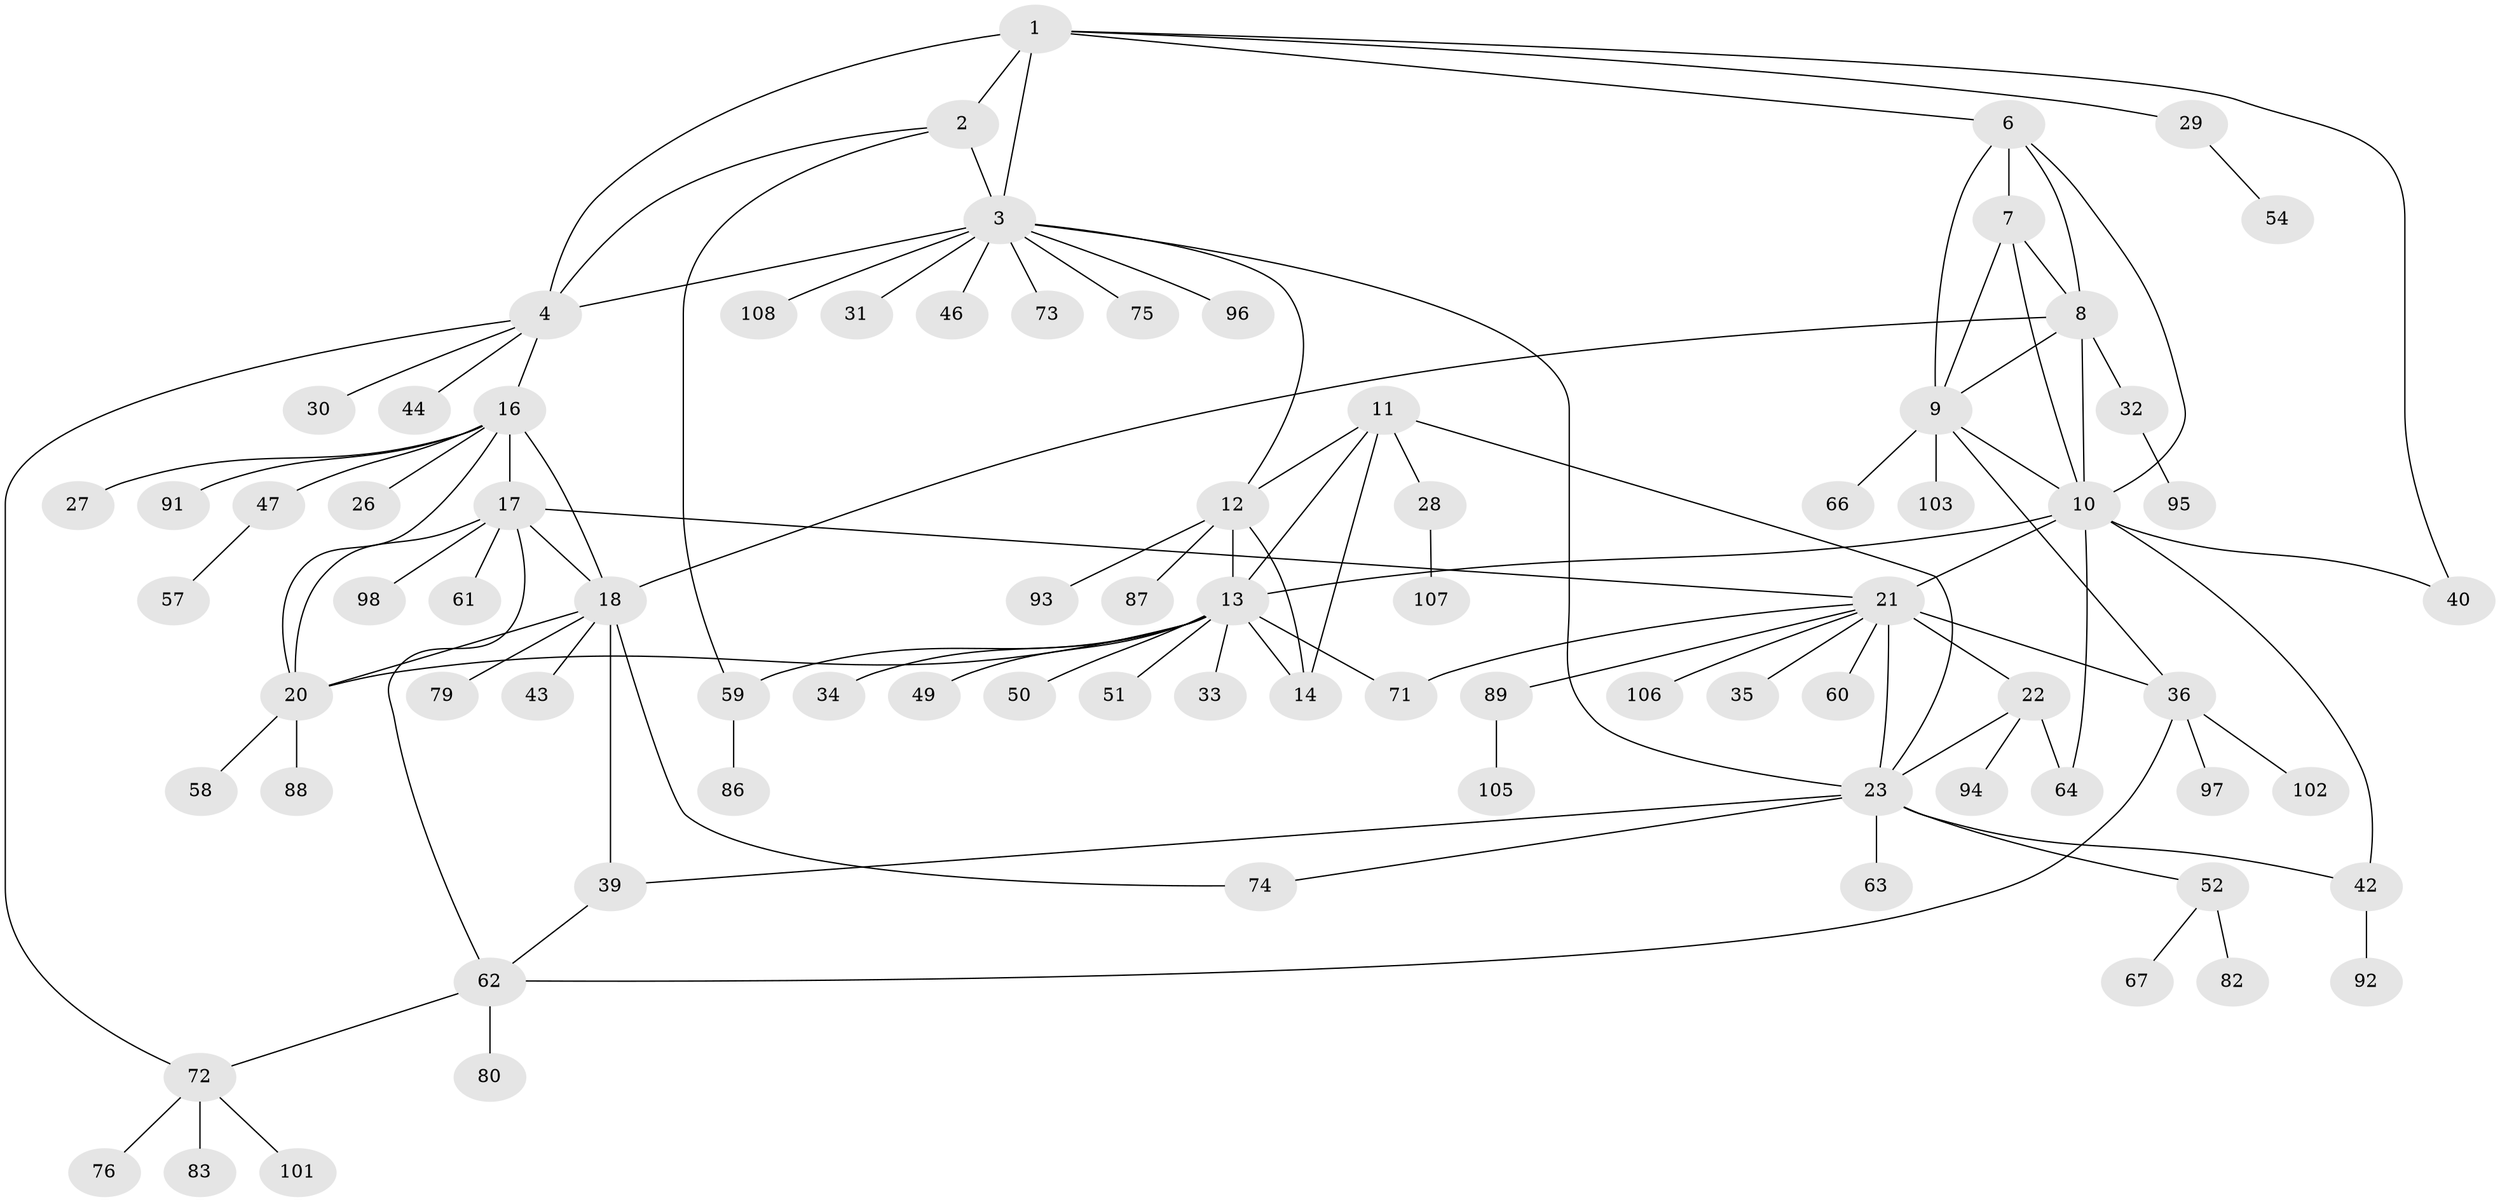 // Generated by graph-tools (version 1.1) at 2025/52/02/27/25 19:52:17]
// undirected, 82 vertices, 114 edges
graph export_dot {
graph [start="1"]
  node [color=gray90,style=filled];
  1 [super="+68"];
  2;
  3 [super="+5"];
  4 [super="+38"];
  6 [super="+53"];
  7 [super="+77"];
  8;
  9 [super="+84"];
  10 [super="+85"];
  11 [super="+41"];
  12;
  13 [super="+15"];
  14 [super="+48"];
  16 [super="+55"];
  17 [super="+19"];
  18 [super="+37"];
  20 [super="+100"];
  21 [super="+25"];
  22 [super="+81"];
  23 [super="+24"];
  26;
  27 [super="+56"];
  28;
  29;
  30;
  31;
  32 [super="+45"];
  33;
  34 [super="+90"];
  35;
  36 [super="+78"];
  39;
  40;
  42 [super="+99"];
  43;
  44;
  46;
  47;
  49;
  50;
  51 [super="+69"];
  52 [super="+109"];
  54;
  57;
  58;
  59 [super="+70"];
  60;
  61;
  62 [super="+65"];
  63;
  64;
  66;
  67;
  71;
  72 [super="+104"];
  73;
  74;
  75;
  76;
  79;
  80;
  82;
  83;
  86;
  87;
  88;
  89;
  91;
  92;
  93;
  94;
  95;
  96;
  97;
  98;
  101;
  102;
  103;
  105;
  106;
  107;
  108;
  1 -- 2;
  1 -- 3 [weight=2];
  1 -- 4;
  1 -- 6;
  1 -- 29;
  1 -- 40;
  2 -- 3 [weight=2];
  2 -- 4;
  2 -- 59;
  3 -- 4 [weight=2];
  3 -- 12;
  3 -- 31;
  3 -- 46;
  3 -- 75;
  3 -- 96;
  3 -- 73;
  3 -- 108;
  3 -- 23;
  4 -- 16;
  4 -- 30;
  4 -- 72;
  4 -- 44;
  6 -- 7;
  6 -- 8;
  6 -- 9;
  6 -- 10;
  7 -- 8;
  7 -- 9;
  7 -- 10;
  8 -- 9;
  8 -- 10;
  8 -- 18;
  8 -- 32;
  9 -- 10;
  9 -- 36;
  9 -- 66;
  9 -- 103;
  10 -- 21;
  10 -- 42;
  10 -- 64;
  10 -- 13;
  10 -- 40;
  11 -- 12;
  11 -- 13 [weight=2];
  11 -- 14;
  11 -- 28;
  11 -- 23;
  12 -- 13 [weight=2];
  12 -- 14;
  12 -- 87;
  12 -- 93;
  13 -- 14 [weight=2];
  13 -- 20;
  13 -- 33;
  13 -- 34;
  13 -- 49;
  13 -- 50;
  13 -- 71;
  13 -- 51;
  13 -- 59;
  16 -- 17 [weight=2];
  16 -- 18;
  16 -- 20;
  16 -- 26;
  16 -- 27;
  16 -- 47;
  16 -- 91;
  17 -- 18 [weight=2];
  17 -- 20 [weight=2];
  17 -- 61;
  17 -- 98;
  17 -- 21;
  17 -- 62;
  18 -- 20;
  18 -- 39;
  18 -- 43;
  18 -- 74;
  18 -- 79;
  20 -- 58;
  20 -- 88;
  21 -- 22 [weight=2];
  21 -- 23 [weight=4];
  21 -- 35;
  21 -- 60;
  21 -- 89;
  21 -- 71;
  21 -- 106;
  21 -- 36;
  22 -- 23 [weight=2];
  22 -- 64;
  22 -- 94;
  23 -- 63;
  23 -- 39;
  23 -- 74;
  23 -- 52;
  23 -- 42;
  28 -- 107;
  29 -- 54;
  32 -- 95;
  36 -- 62;
  36 -- 97;
  36 -- 102;
  39 -- 62;
  42 -- 92;
  47 -- 57;
  52 -- 67;
  52 -- 82;
  59 -- 86;
  62 -- 72;
  62 -- 80;
  72 -- 76;
  72 -- 83;
  72 -- 101;
  89 -- 105;
}
